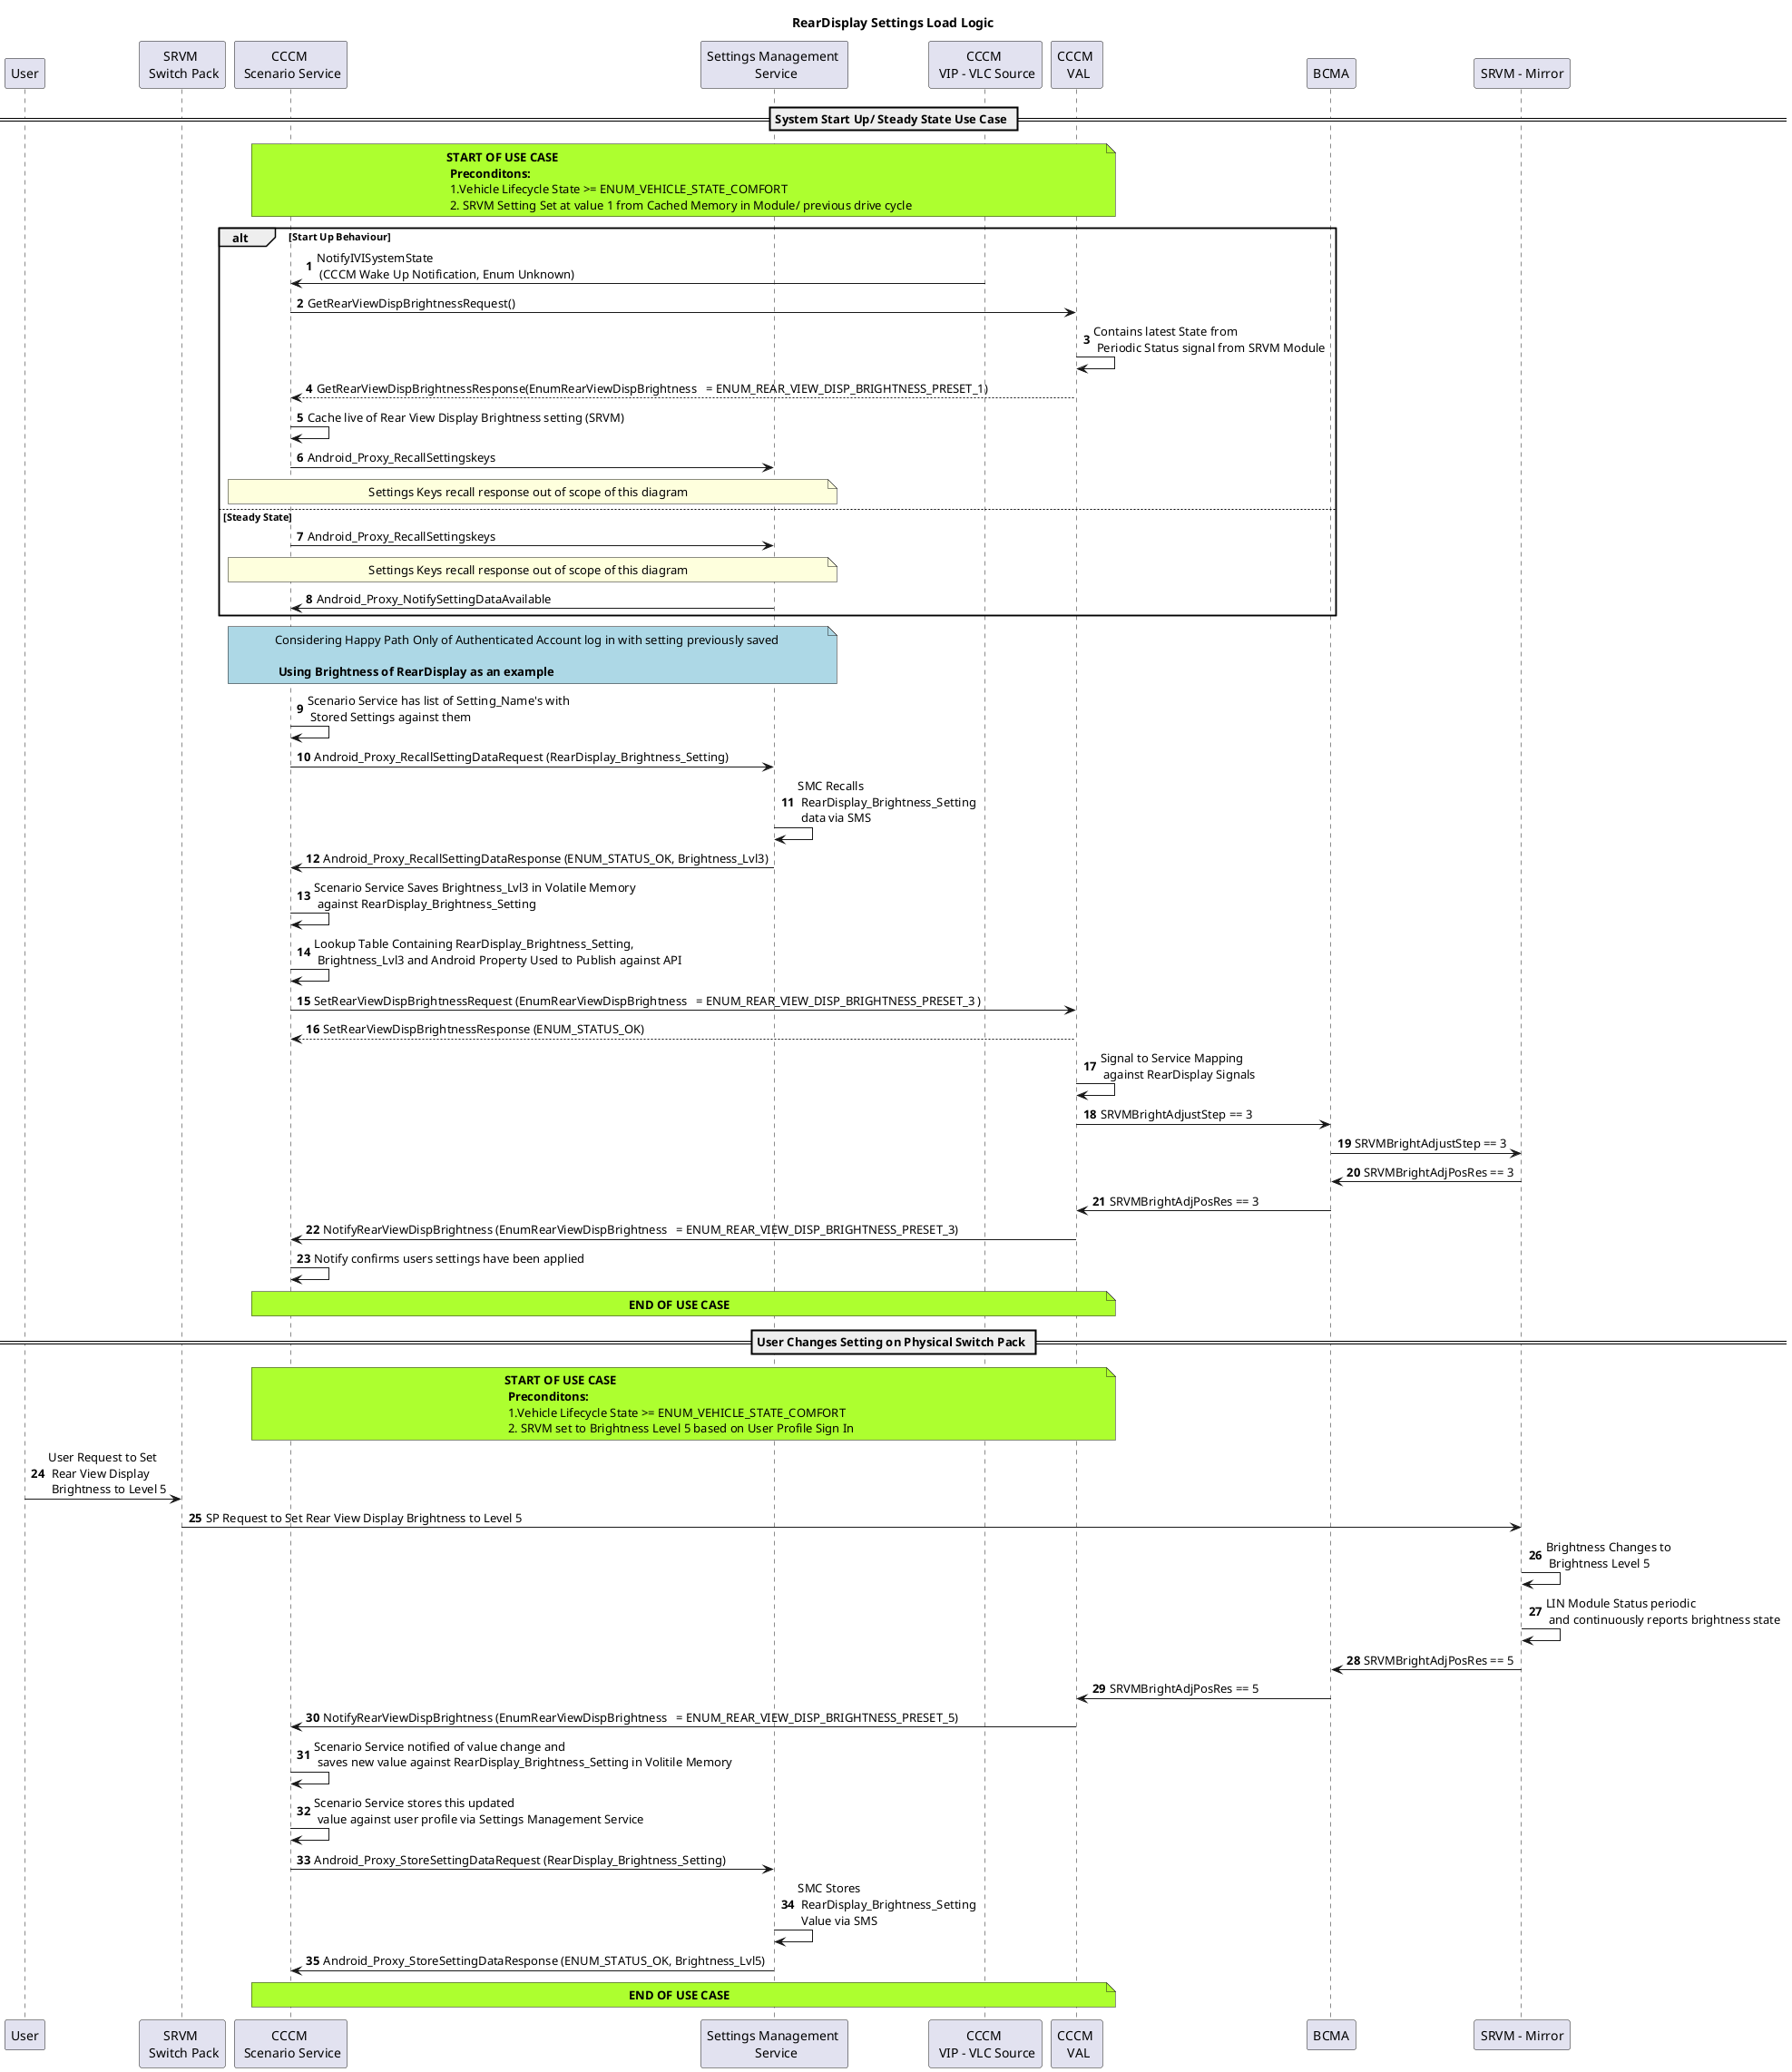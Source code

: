 @startuml Rear Smart View Mirror Display Settings Personalisation

title RearDisplay Settings Load Logic

participant "User" as U
participant "SRVM \n Switch Pack" as SP
participant "CCCM \n Scenario Service" as SS
participant "Settings Management \n Service" as SMC
participant "CCCM \n VIP - VLC Source" as VIP
participant "CCCM \n VAL" as VAL
participant "BCMA" as BCMA
participant "SRVM - Mirror" as SRVM 

autonumber

== System Start Up/ Steady State Use Case ==

note over SS,VAL #GreenYellow: **START OF USE CASE**\n **Preconditons:** \n 1.Vehicle Lifecycle State >= ENUM_VEHICLE_STATE_COMFORT \n 2. SRVM Setting Set at value 1 from Cached Memory in Module/ previous drive cycle

        alt Start Up Behaviour
        VIP -> SS: NotifyIVISystemState \n (CCCM Wake Up Notification, Enum Unknown)
        SS -> VAL: GetRearViewDispBrightnessRequest()
                        VAL -> VAL: Contains latest State from \n Periodic Status signal from SRVM Module
        VAL --> SS: GetRearViewDispBrightnessResponse(EnumRearViewDispBrightness   = ENUM_REAR_VIEW_DISP_BRIGHTNESS_PRESET_1)
        SS -> SS: Cache live of Rear View Display Brightness setting (SRVM)
        SS -> SMC: Android_Proxy_RecallSettingskeys 
        note over SS,SMC: Settings Keys recall response out of scope of this diagram
        else Steady State
        SS -> SMC: Android_Proxy_RecallSettingskeys 
                note over SS,SMC: Settings Keys recall response out of scope of this diagram
        SMC -> SS: Android_Proxy_NotifySettingDataAvailable
        end

note over SS,SMC #LightBlue: Considering Happy Path Only of Authenticated Account log in with setting previously saved \n\n **Using Brightness of RearDisplay as an example**

        SS -> SS: Scenario Service has list of Setting_Name's with \n Stored Settings against them
                    SS -> SMC: Android_Proxy_RecallSettingDataRequest (RearDisplay_Brightness_Setting) 
                    SMC -> SMC: SMC Recalls \n RearDisplay_Brightness_Setting \n data via SMS 
                    SMC -> SS: Android_Proxy_RecallSettingDataResponse (ENUM_STATUS_OK, Brightness_Lvl3)
                    SS -> SS: Scenario Service Saves Brightness_Lvl3 in Volatile Memory \n against RearDisplay_Brightness_Setting
                    SS -> SS: Lookup Table Containing RearDisplay_Brightness_Setting, \n Brightness_Lvl3 and Android Property Used to Publish against API
                    SS -> VAL: SetRearViewDispBrightnessRequest (EnumRearViewDispBrightness   = ENUM_REAR_VIEW_DISP_BRIGHTNESS_PRESET_3 )
                    VAL --> SS: SetRearViewDispBrightnessResponse (ENUM_STATUS_OK)
                    VAL -> VAL: Signal to Service Mapping \n against RearDisplay Signals
                        VAL -> BCMA: SRVMBrightAdjustStep == 3
                        BCMA -> SRVM: SRVMBrightAdjustStep == 3
                        SRVM -> BCMA: SRVMBrightAdjPosRes == 3
                        BCMA -> VAL:  SRVMBrightAdjPosRes == 3
                        VAL -> SS: NotifyRearViewDispBrightness (EnumRearViewDispBrightness   = ENUM_REAR_VIEW_DISP_BRIGHTNESS_PRESET_3)
                    SS -> SS: Notify confirms users settings have been applied

note over SS,VAL #GreenYellow: **END OF USE CASE**

== User Changes Setting on Physical Switch Pack ==

note over SS,VAL #GreenYellow: **START OF USE CASE**\n **Preconditons:** \n 1.Vehicle Lifecycle State >= ENUM_VEHICLE_STATE_COMFORT \n 2. SRVM set to Brightness Level 5 based on User Profile Sign In


        U -> SP: User Request to Set \n Rear View Display \n Brightness to Level 5
                SP -> SRVM: SP Request to Set Rear View Display Brightness to Level 5
                SRVM -> SRVM: Brightness Changes to \n Brightness Level 5
                SRVM -> SRVM: LIN Module Status periodic \n and continuously reports brightness state
                        SRVM -> BCMA: SRVMBrightAdjPosRes == 5
                BCMA -> VAL:  SRVMBrightAdjPosRes == 5
                VAL -> SS: NotifyRearViewDispBrightness (EnumRearViewDispBrightness   = ENUM_REAR_VIEW_DISP_BRIGHTNESS_PRESET_5)
                SS -> SS: Scenario Service notified of value change and \n saves new value against RearDisplay_Brightness_Setting in Volitile Memory
                SS -> SS: Scenario Service stores this updated \n value against user profile via Settings Management Service
                SS -> SMC: Android_Proxy_StoreSettingDataRequest (RearDisplay_Brightness_Setting) 
                SMC -> SMC: SMC Stores \n RearDisplay_Brightness_Setting \n Value via SMS 
                SMC -> SS: Android_Proxy_StoreSettingDataResponse (ENUM_STATUS_OK, Brightness_Lvl5)

note over SS,VAL #GreenYellow: **END OF USE CASE**

@enduml